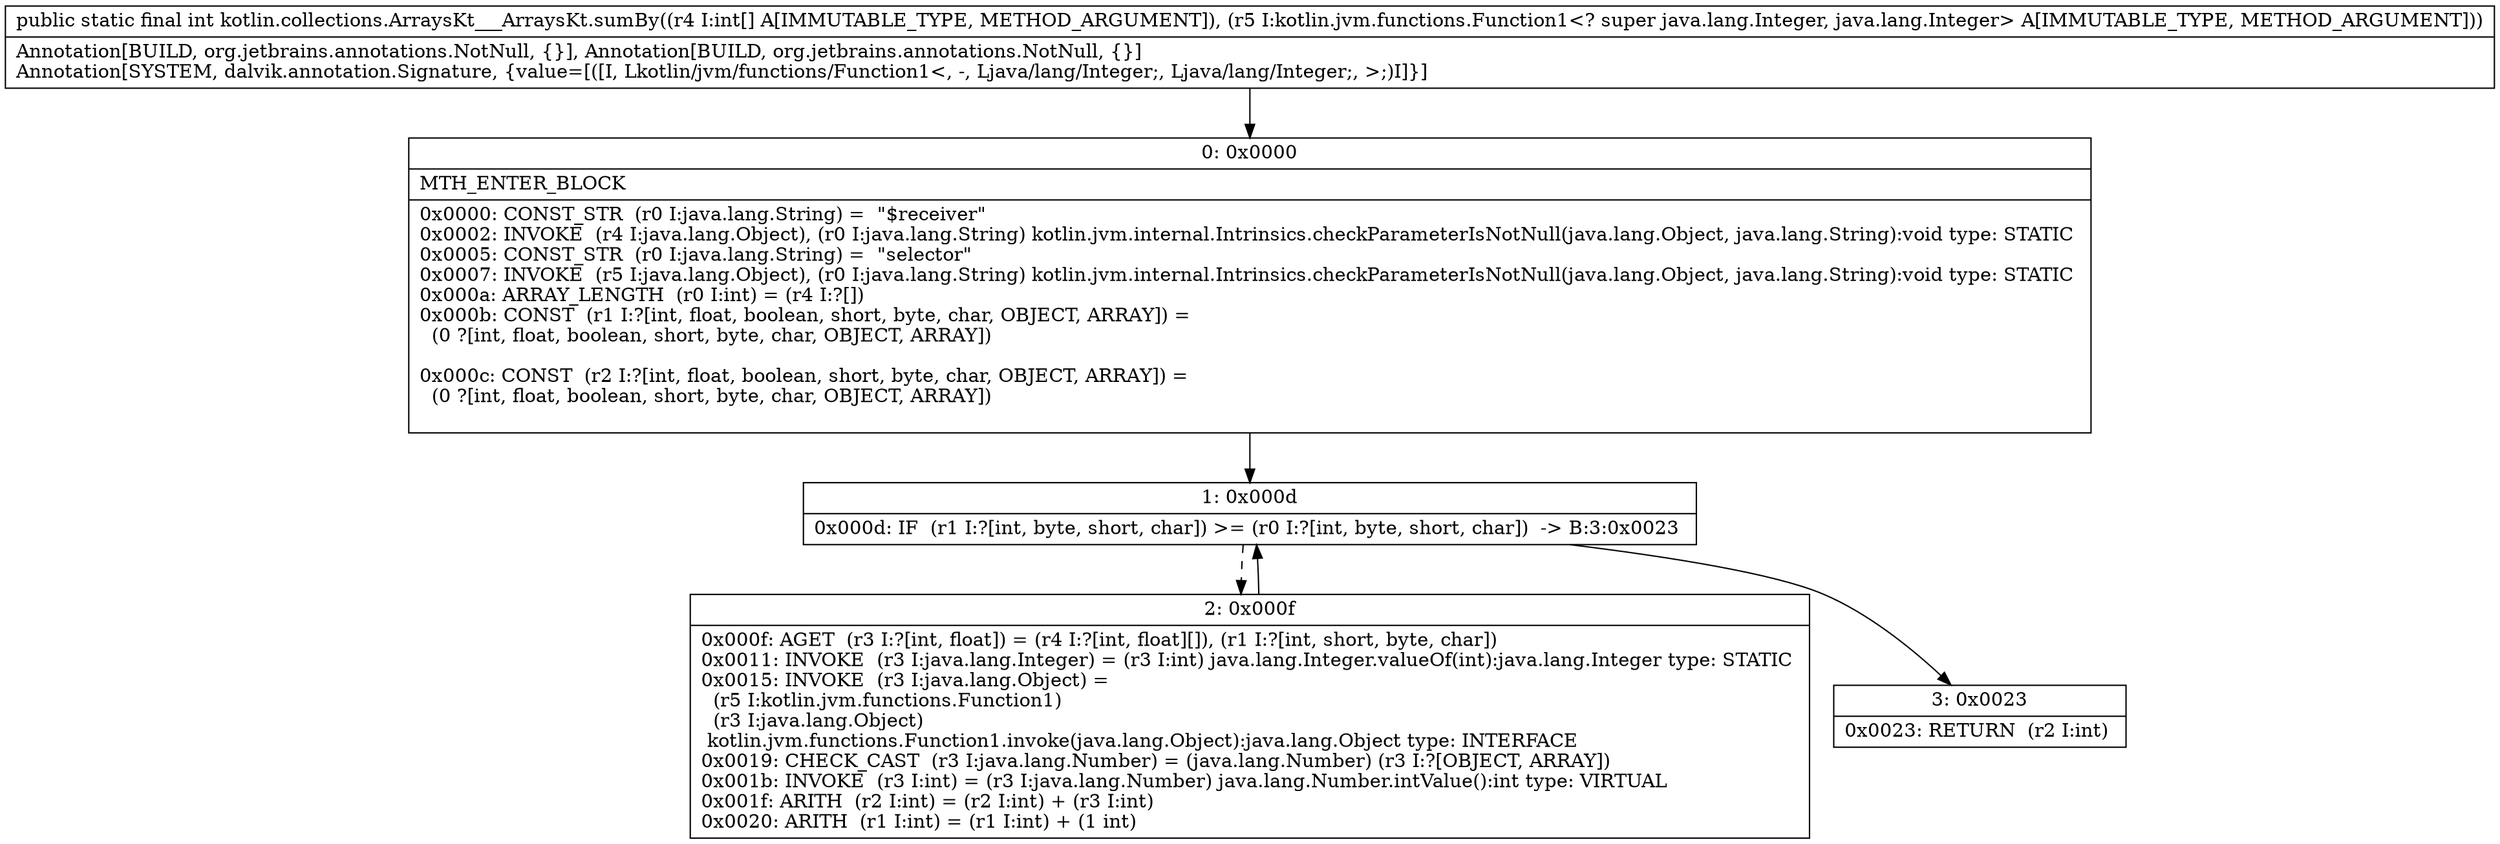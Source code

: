 digraph "CFG forkotlin.collections.ArraysKt___ArraysKt.sumBy([ILkotlin\/jvm\/functions\/Function1;)I" {
Node_0 [shape=record,label="{0\:\ 0x0000|MTH_ENTER_BLOCK\l|0x0000: CONST_STR  (r0 I:java.lang.String) =  \"$receiver\" \l0x0002: INVOKE  (r4 I:java.lang.Object), (r0 I:java.lang.String) kotlin.jvm.internal.Intrinsics.checkParameterIsNotNull(java.lang.Object, java.lang.String):void type: STATIC \l0x0005: CONST_STR  (r0 I:java.lang.String) =  \"selector\" \l0x0007: INVOKE  (r5 I:java.lang.Object), (r0 I:java.lang.String) kotlin.jvm.internal.Intrinsics.checkParameterIsNotNull(java.lang.Object, java.lang.String):void type: STATIC \l0x000a: ARRAY_LENGTH  (r0 I:int) = (r4 I:?[]) \l0x000b: CONST  (r1 I:?[int, float, boolean, short, byte, char, OBJECT, ARRAY]) = \l  (0 ?[int, float, boolean, short, byte, char, OBJECT, ARRAY])\l \l0x000c: CONST  (r2 I:?[int, float, boolean, short, byte, char, OBJECT, ARRAY]) = \l  (0 ?[int, float, boolean, short, byte, char, OBJECT, ARRAY])\l \l}"];
Node_1 [shape=record,label="{1\:\ 0x000d|0x000d: IF  (r1 I:?[int, byte, short, char]) \>= (r0 I:?[int, byte, short, char])  \-\> B:3:0x0023 \l}"];
Node_2 [shape=record,label="{2\:\ 0x000f|0x000f: AGET  (r3 I:?[int, float]) = (r4 I:?[int, float][]), (r1 I:?[int, short, byte, char]) \l0x0011: INVOKE  (r3 I:java.lang.Integer) = (r3 I:int) java.lang.Integer.valueOf(int):java.lang.Integer type: STATIC \l0x0015: INVOKE  (r3 I:java.lang.Object) = \l  (r5 I:kotlin.jvm.functions.Function1)\l  (r3 I:java.lang.Object)\l kotlin.jvm.functions.Function1.invoke(java.lang.Object):java.lang.Object type: INTERFACE \l0x0019: CHECK_CAST  (r3 I:java.lang.Number) = (java.lang.Number) (r3 I:?[OBJECT, ARRAY]) \l0x001b: INVOKE  (r3 I:int) = (r3 I:java.lang.Number) java.lang.Number.intValue():int type: VIRTUAL \l0x001f: ARITH  (r2 I:int) = (r2 I:int) + (r3 I:int) \l0x0020: ARITH  (r1 I:int) = (r1 I:int) + (1 int) \l}"];
Node_3 [shape=record,label="{3\:\ 0x0023|0x0023: RETURN  (r2 I:int) \l}"];
MethodNode[shape=record,label="{public static final int kotlin.collections.ArraysKt___ArraysKt.sumBy((r4 I:int[] A[IMMUTABLE_TYPE, METHOD_ARGUMENT]), (r5 I:kotlin.jvm.functions.Function1\<? super java.lang.Integer, java.lang.Integer\> A[IMMUTABLE_TYPE, METHOD_ARGUMENT]))  | Annotation[BUILD, org.jetbrains.annotations.NotNull, \{\}], Annotation[BUILD, org.jetbrains.annotations.NotNull, \{\}]\lAnnotation[SYSTEM, dalvik.annotation.Signature, \{value=[([I, Lkotlin\/jvm\/functions\/Function1\<, \-, Ljava\/lang\/Integer;, Ljava\/lang\/Integer;, \>;)I]\}]\l}"];
MethodNode -> Node_0;
Node_0 -> Node_1;
Node_1 -> Node_2[style=dashed];
Node_1 -> Node_3;
Node_2 -> Node_1;
}

